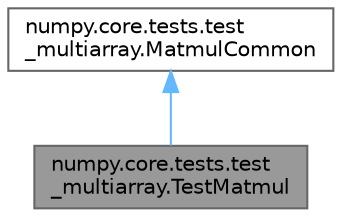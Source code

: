 digraph "numpy.core.tests.test_multiarray.TestMatmul"
{
 // LATEX_PDF_SIZE
  bgcolor="transparent";
  edge [fontname=Helvetica,fontsize=10,labelfontname=Helvetica,labelfontsize=10];
  node [fontname=Helvetica,fontsize=10,shape=box,height=0.2,width=0.4];
  Node1 [id="Node000001",label="numpy.core.tests.test\l_multiarray.TestMatmul",height=0.2,width=0.4,color="gray40", fillcolor="grey60", style="filled", fontcolor="black",tooltip=" "];
  Node2 -> Node1 [id="edge1_Node000001_Node000002",dir="back",color="steelblue1",style="solid",tooltip=" "];
  Node2 [id="Node000002",label="numpy.core.tests.test\l_multiarray.MatmulCommon",height=0.2,width=0.4,color="gray40", fillcolor="white", style="filled",URL="$de/dce/classnumpy_1_1core_1_1tests_1_1test__multiarray_1_1MatmulCommon.html",tooltip=" "];
}
